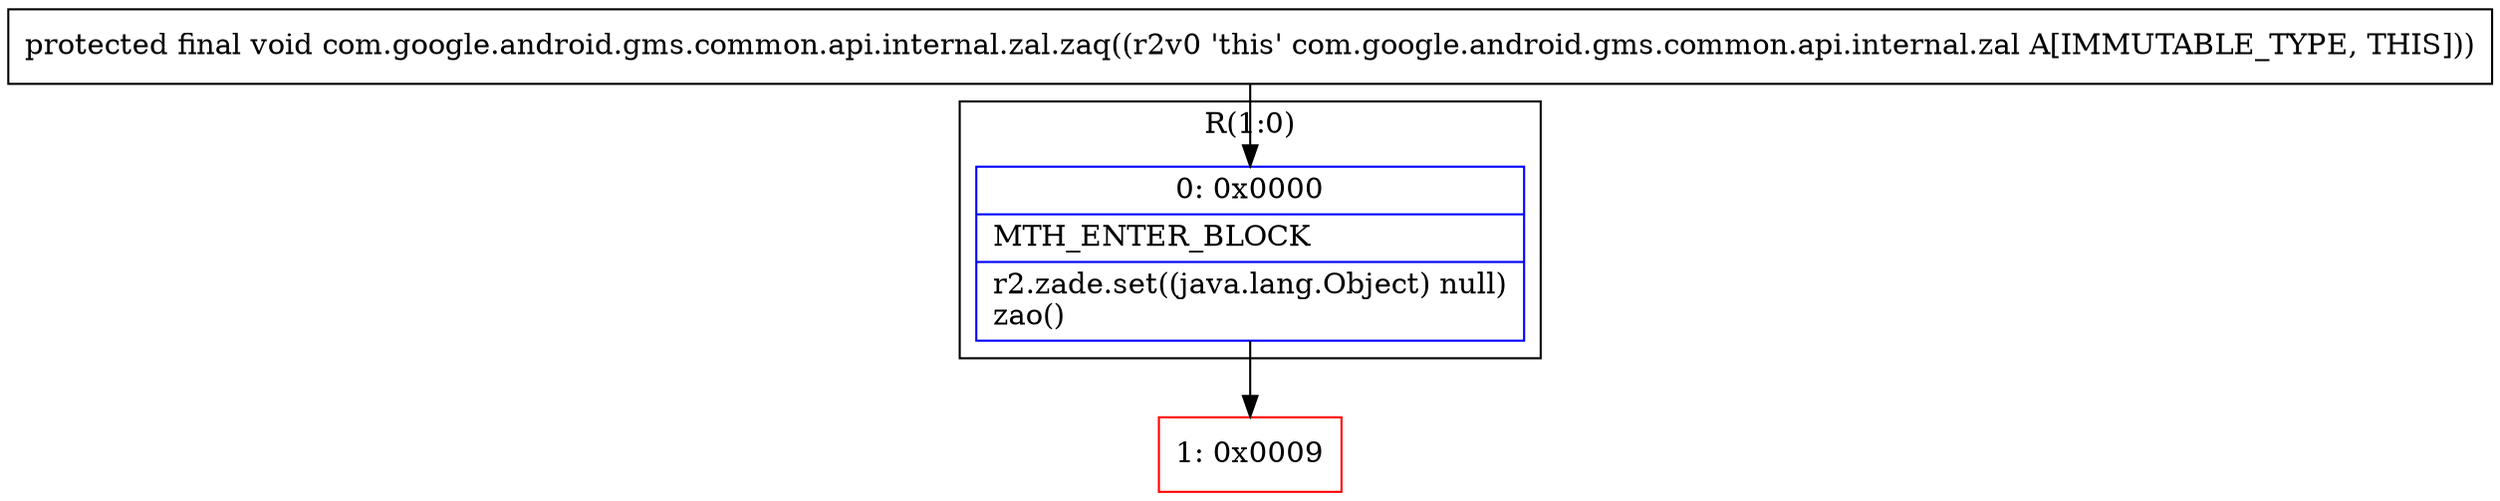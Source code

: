 digraph "CFG forcom.google.android.gms.common.api.internal.zal.zaq()V" {
subgraph cluster_Region_165505841 {
label = "R(1:0)";
node [shape=record,color=blue];
Node_0 [shape=record,label="{0\:\ 0x0000|MTH_ENTER_BLOCK\l|r2.zade.set((java.lang.Object) null)\lzao()\l}"];
}
Node_1 [shape=record,color=red,label="{1\:\ 0x0009}"];
MethodNode[shape=record,label="{protected final void com.google.android.gms.common.api.internal.zal.zaq((r2v0 'this' com.google.android.gms.common.api.internal.zal A[IMMUTABLE_TYPE, THIS])) }"];
MethodNode -> Node_0;
Node_0 -> Node_1;
}

